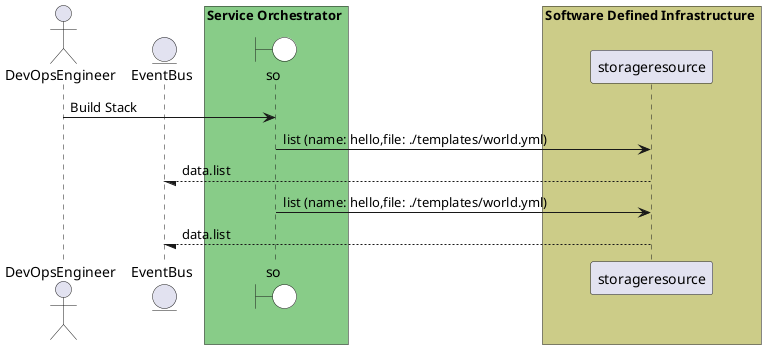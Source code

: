 @startuml

actor "DevOpsEngineer"


entity EventBus

box Service Orchestrator #88cc88
    boundary so #white
end box


box Software Defined Infrastructure #cccc88
            participant storageresource
    end box


"DevOpsEngineer" -> so: Build Stack

    so -> "storageresource": list (name: hello,file: ./templates/world.yml)

    "storageresource" --/ EventBus: data.list

    so -> "storageresource": list (name: hello,file: ./templates/world.yml)

    "storageresource" --/ EventBus: data.list



@enduml
